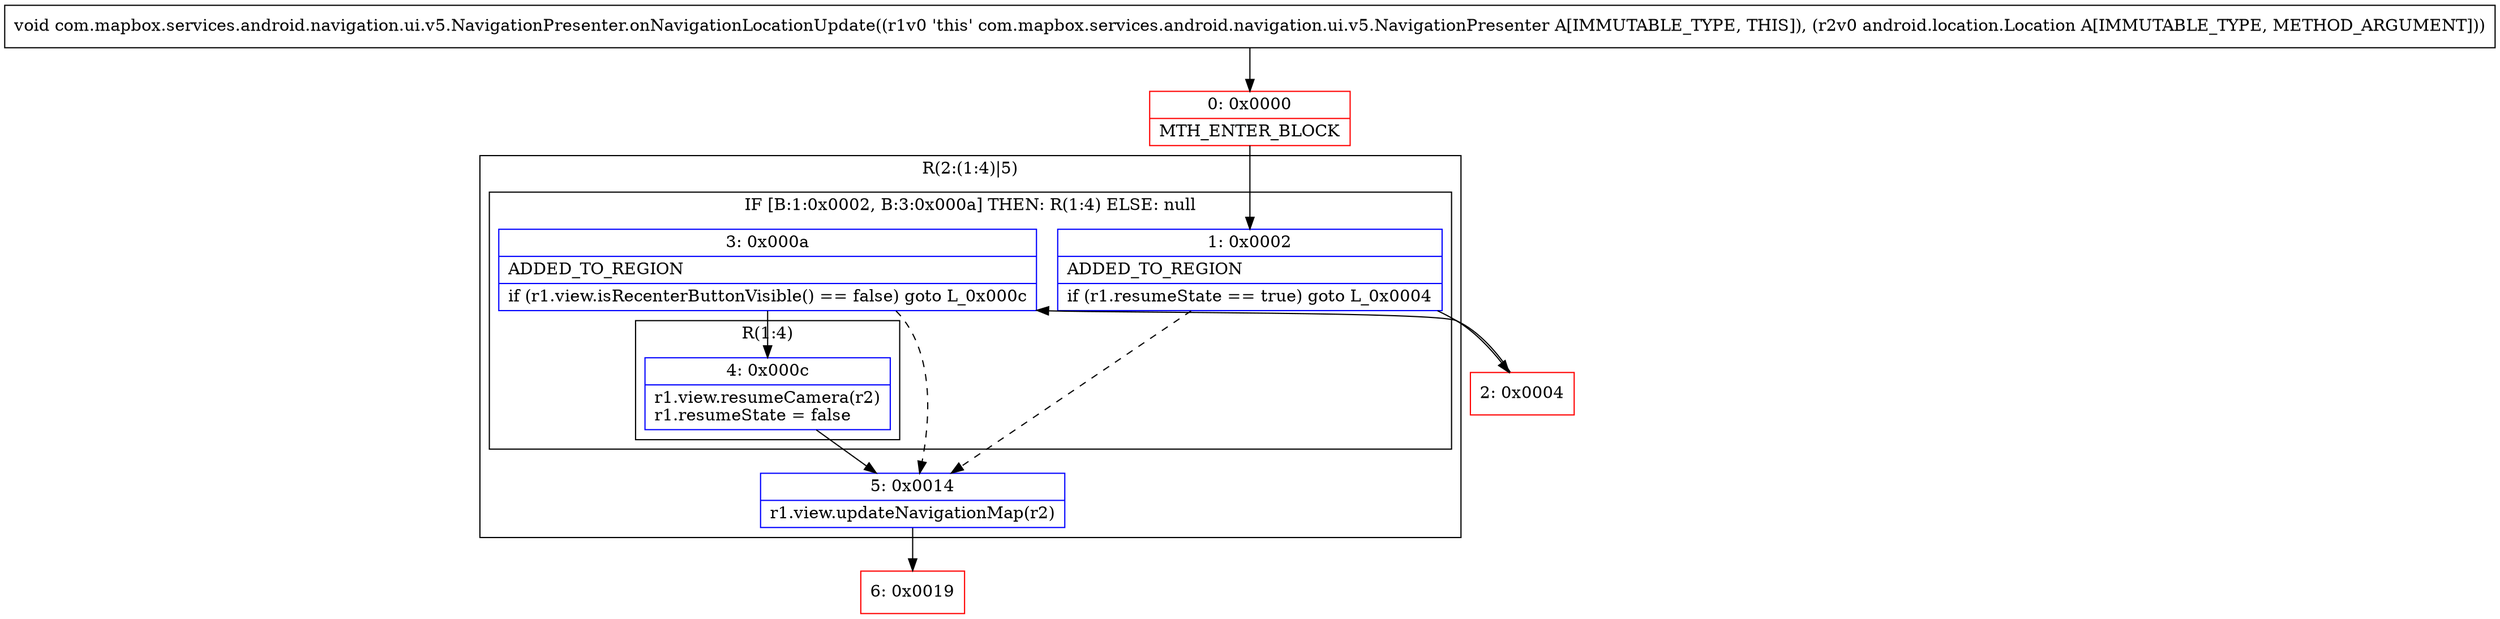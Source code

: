 digraph "CFG forcom.mapbox.services.android.navigation.ui.v5.NavigationPresenter.onNavigationLocationUpdate(Landroid\/location\/Location;)V" {
subgraph cluster_Region_659400573 {
label = "R(2:(1:4)|5)";
node [shape=record,color=blue];
subgraph cluster_IfRegion_352028300 {
label = "IF [B:1:0x0002, B:3:0x000a] THEN: R(1:4) ELSE: null";
node [shape=record,color=blue];
Node_1 [shape=record,label="{1\:\ 0x0002|ADDED_TO_REGION\l|if (r1.resumeState == true) goto L_0x0004\l}"];
Node_3 [shape=record,label="{3\:\ 0x000a|ADDED_TO_REGION\l|if (r1.view.isRecenterButtonVisible() == false) goto L_0x000c\l}"];
subgraph cluster_Region_2066891601 {
label = "R(1:4)";
node [shape=record,color=blue];
Node_4 [shape=record,label="{4\:\ 0x000c|r1.view.resumeCamera(r2)\lr1.resumeState = false\l}"];
}
}
Node_5 [shape=record,label="{5\:\ 0x0014|r1.view.updateNavigationMap(r2)\l}"];
}
Node_0 [shape=record,color=red,label="{0\:\ 0x0000|MTH_ENTER_BLOCK\l}"];
Node_2 [shape=record,color=red,label="{2\:\ 0x0004}"];
Node_6 [shape=record,color=red,label="{6\:\ 0x0019}"];
MethodNode[shape=record,label="{void com.mapbox.services.android.navigation.ui.v5.NavigationPresenter.onNavigationLocationUpdate((r1v0 'this' com.mapbox.services.android.navigation.ui.v5.NavigationPresenter A[IMMUTABLE_TYPE, THIS]), (r2v0 android.location.Location A[IMMUTABLE_TYPE, METHOD_ARGUMENT])) }"];
MethodNode -> Node_0;
Node_1 -> Node_2;
Node_1 -> Node_5[style=dashed];
Node_3 -> Node_4;
Node_3 -> Node_5[style=dashed];
Node_4 -> Node_5;
Node_5 -> Node_6;
Node_0 -> Node_1;
Node_2 -> Node_3;
}


